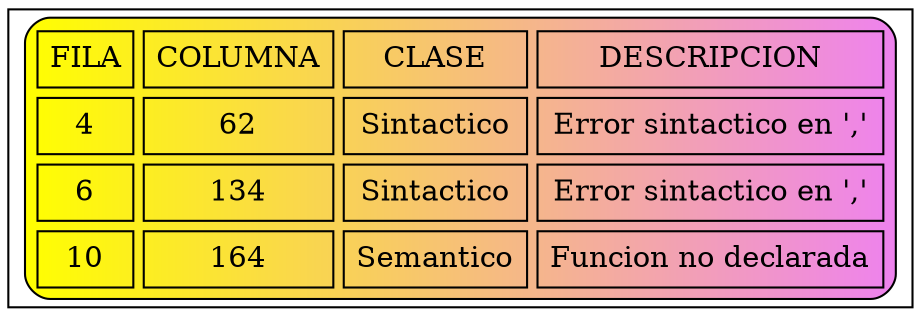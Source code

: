 digraph G{
node [shape=record];
a0 [label=<<TABLE border="1" cellspacing="5" cellpadding="5" style="rounded" bgcolor="yellow:violet">
"<TR><TD>FILA</TD><TD>COLUMNA</TD><TD>CLASE</TD><TD>DESCRIPCION</TD></TR>
<TR><TD>4</TD><TD>62</TD><TD>Sintactico</TD><TD>Error sintactico en ','</TD></TR>
<TR><TD>6</TD><TD>134</TD><TD>Sintactico</TD><TD>Error sintactico en ','</TD></TR>
<TR><TD>10</TD><TD>164</TD><TD>Semantico</TD><TD>Funcion no declarada</TD></TR>
</TABLE>>];
}